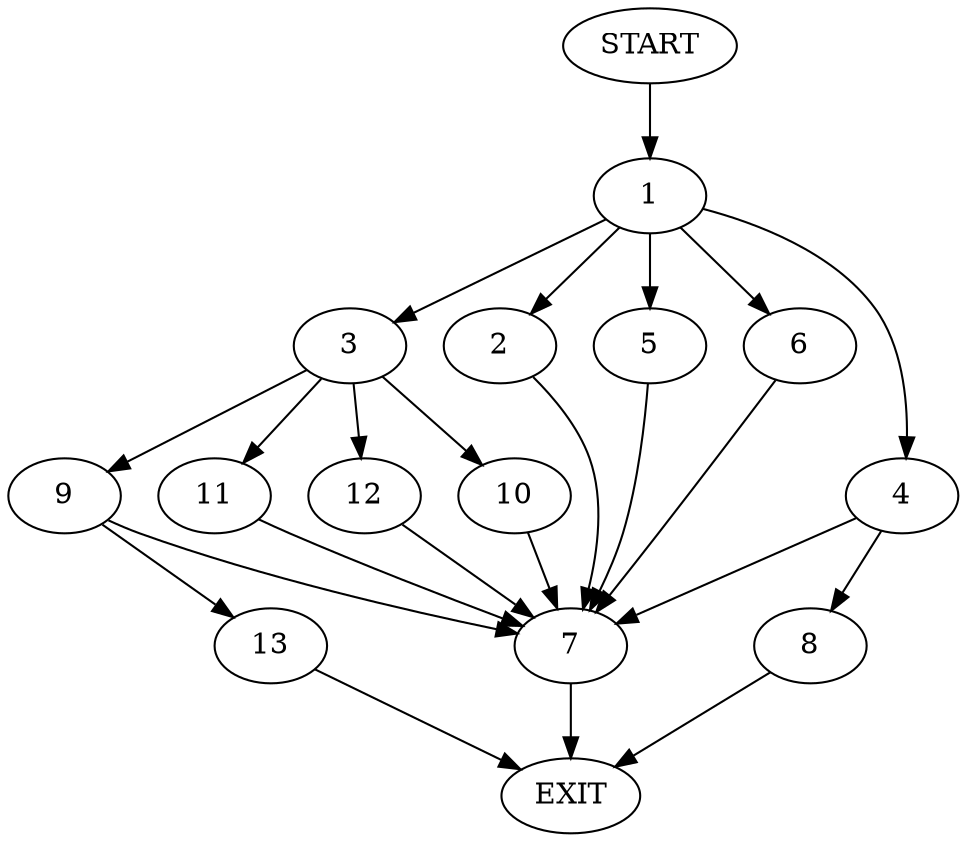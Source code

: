 digraph {
0 [label="START"]
14 [label="EXIT"]
0 -> 1
1 -> 2
1 -> 3
1 -> 4
1 -> 5
1 -> 6
2 -> 7
4 -> 7
4 -> 8
3 -> 9
3 -> 10
3 -> 11
3 -> 12
6 -> 7
5 -> 7
7 -> 14
12 -> 7
11 -> 7
9 -> 7
9 -> 13
10 -> 7
13 -> 14
8 -> 14
}
